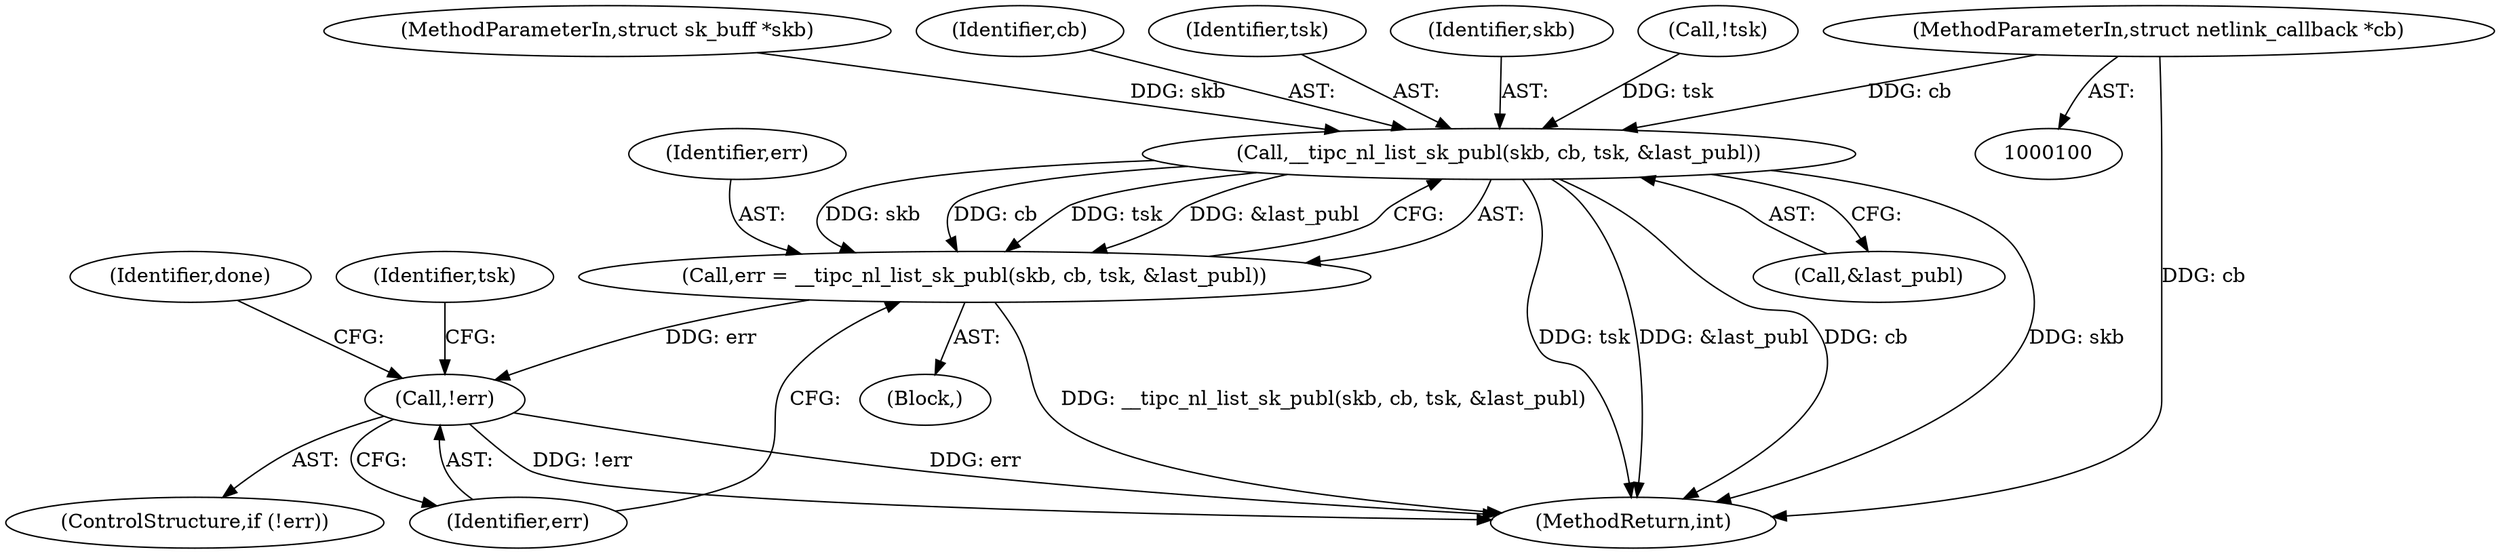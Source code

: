 digraph "0_linux_45e093ae2830cd1264677d47ff9a95a71f5d9f9c@pointer" {
"1000102" [label="(MethodParameterIn,struct netlink_callback *cb)"];
"1000212" [label="(Call,__tipc_nl_list_sk_publ(skb, cb, tsk, &last_publ))"];
"1000210" [label="(Call,err = __tipc_nl_list_sk_publ(skb, cb, tsk, &last_publ))"];
"1000219" [label="(Call,!err)"];
"1000212" [label="(Call,__tipc_nl_list_sk_publ(skb, cb, tsk, &last_publ))"];
"1000102" [label="(MethodParameterIn,struct netlink_callback *cb)"];
"1000222" [label="(Identifier,done)"];
"1000200" [label="(Call,!tsk)"];
"1000219" [label="(Call,!err)"];
"1000218" [label="(ControlStructure,if (!err))"];
"1000101" [label="(MethodParameterIn,struct sk_buff *skb)"];
"1000210" [label="(Call,err = __tipc_nl_list_sk_publ(skb, cb, tsk, &last_publ))"];
"1000220" [label="(Identifier,err)"];
"1000227" [label="(Identifier,tsk)"];
"1000216" [label="(Call,&last_publ)"];
"1000214" [label="(Identifier,cb)"];
"1000215" [label="(Identifier,tsk)"];
"1000103" [label="(Block,)"];
"1000211" [label="(Identifier,err)"];
"1000213" [label="(Identifier,skb)"];
"1000259" [label="(MethodReturn,int)"];
"1000102" -> "1000100"  [label="AST: "];
"1000102" -> "1000259"  [label="DDG: cb"];
"1000102" -> "1000212"  [label="DDG: cb"];
"1000212" -> "1000210"  [label="AST: "];
"1000212" -> "1000216"  [label="CFG: "];
"1000213" -> "1000212"  [label="AST: "];
"1000214" -> "1000212"  [label="AST: "];
"1000215" -> "1000212"  [label="AST: "];
"1000216" -> "1000212"  [label="AST: "];
"1000210" -> "1000212"  [label="CFG: "];
"1000212" -> "1000259"  [label="DDG: &last_publ"];
"1000212" -> "1000259"  [label="DDG: cb"];
"1000212" -> "1000259"  [label="DDG: skb"];
"1000212" -> "1000259"  [label="DDG: tsk"];
"1000212" -> "1000210"  [label="DDG: skb"];
"1000212" -> "1000210"  [label="DDG: cb"];
"1000212" -> "1000210"  [label="DDG: tsk"];
"1000212" -> "1000210"  [label="DDG: &last_publ"];
"1000101" -> "1000212"  [label="DDG: skb"];
"1000200" -> "1000212"  [label="DDG: tsk"];
"1000210" -> "1000103"  [label="AST: "];
"1000211" -> "1000210"  [label="AST: "];
"1000220" -> "1000210"  [label="CFG: "];
"1000210" -> "1000259"  [label="DDG: __tipc_nl_list_sk_publ(skb, cb, tsk, &last_publ)"];
"1000210" -> "1000219"  [label="DDG: err"];
"1000219" -> "1000218"  [label="AST: "];
"1000219" -> "1000220"  [label="CFG: "];
"1000220" -> "1000219"  [label="AST: "];
"1000222" -> "1000219"  [label="CFG: "];
"1000227" -> "1000219"  [label="CFG: "];
"1000219" -> "1000259"  [label="DDG: !err"];
"1000219" -> "1000259"  [label="DDG: err"];
}
